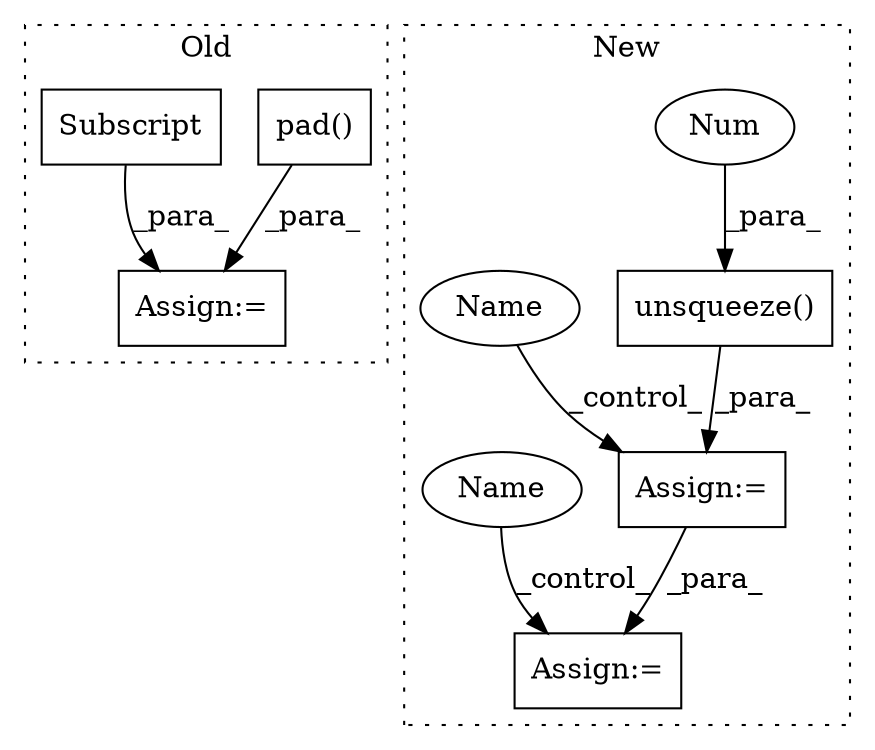 digraph G {
subgraph cluster0 {
1 [label="pad()" a="75" s="2892,2924" l="19,110" shape="box"];
4 [label="Assign:=" a="68" s="3852" l="3" shape="box"];
7 [label="Subscript" a="63" s="3855,0" l="38,0" shape="box"];
label = "Old";
style="dotted";
}
subgraph cluster1 {
2 [label="unsqueeze()" a="75" s="1519,1546" l="25,1" shape="box"];
3 [label="Num" a="76" s="1544" l="2" shape="ellipse"];
5 [label="Assign:=" a="68" s="3148" l="3" shape="box"];
6 [label="Assign:=" a="68" s="2286" l="3" shape="box"];
8 [label="Name" a="87" s="2231" l="20" shape="ellipse"];
9 [label="Name" a="87" s="3097" l="20" shape="ellipse"];
label = "New";
style="dotted";
}
1 -> 4 [label="_para_"];
2 -> 6 [label="_para_"];
3 -> 2 [label="_para_"];
6 -> 5 [label="_para_"];
7 -> 4 [label="_para_"];
8 -> 6 [label="_control_"];
9 -> 5 [label="_control_"];
}